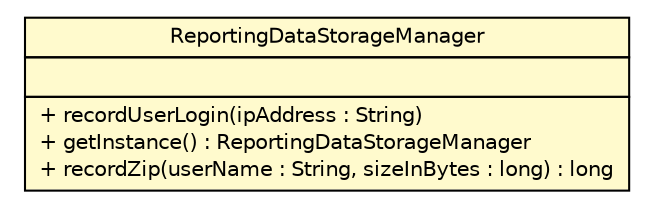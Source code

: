 #!/usr/local/bin/dot
#
# Class diagram 
# Generated by UmlGraph version 4.8 (http://www.spinellis.gr/sw/umlgraph)
#

digraph G {
	edge [fontname="Helvetica",fontsize=10,labelfontname="Helvetica",labelfontsize=10];
	node [fontname="Helvetica",fontsize=10,shape=plaintext];
	// gov.nih.nci.ncia.util.ReportingDataStorageManager
	c67171 [label=<<table border="0" cellborder="1" cellspacing="0" cellpadding="2" port="p" bgcolor="lemonChiffon" href="./ReportingDataStorageManager.html">
		<tr><td><table border="0" cellspacing="0" cellpadding="1">
			<tr><td> ReportingDataStorageManager </td></tr>
		</table></td></tr>
		<tr><td><table border="0" cellspacing="0" cellpadding="1">
			<tr><td align="left">  </td></tr>
		</table></td></tr>
		<tr><td><table border="0" cellspacing="0" cellpadding="1">
			<tr><td align="left"> + recordUserLogin(ipAddress : String) </td></tr>
			<tr><td align="left"> + getInstance() : ReportingDataStorageManager </td></tr>
			<tr><td align="left"> + recordZip(userName : String, sizeInBytes : long) : long </td></tr>
		</table></td></tr>
		</table>>, fontname="Helvetica", fontcolor="black", fontsize=10.0];
}

